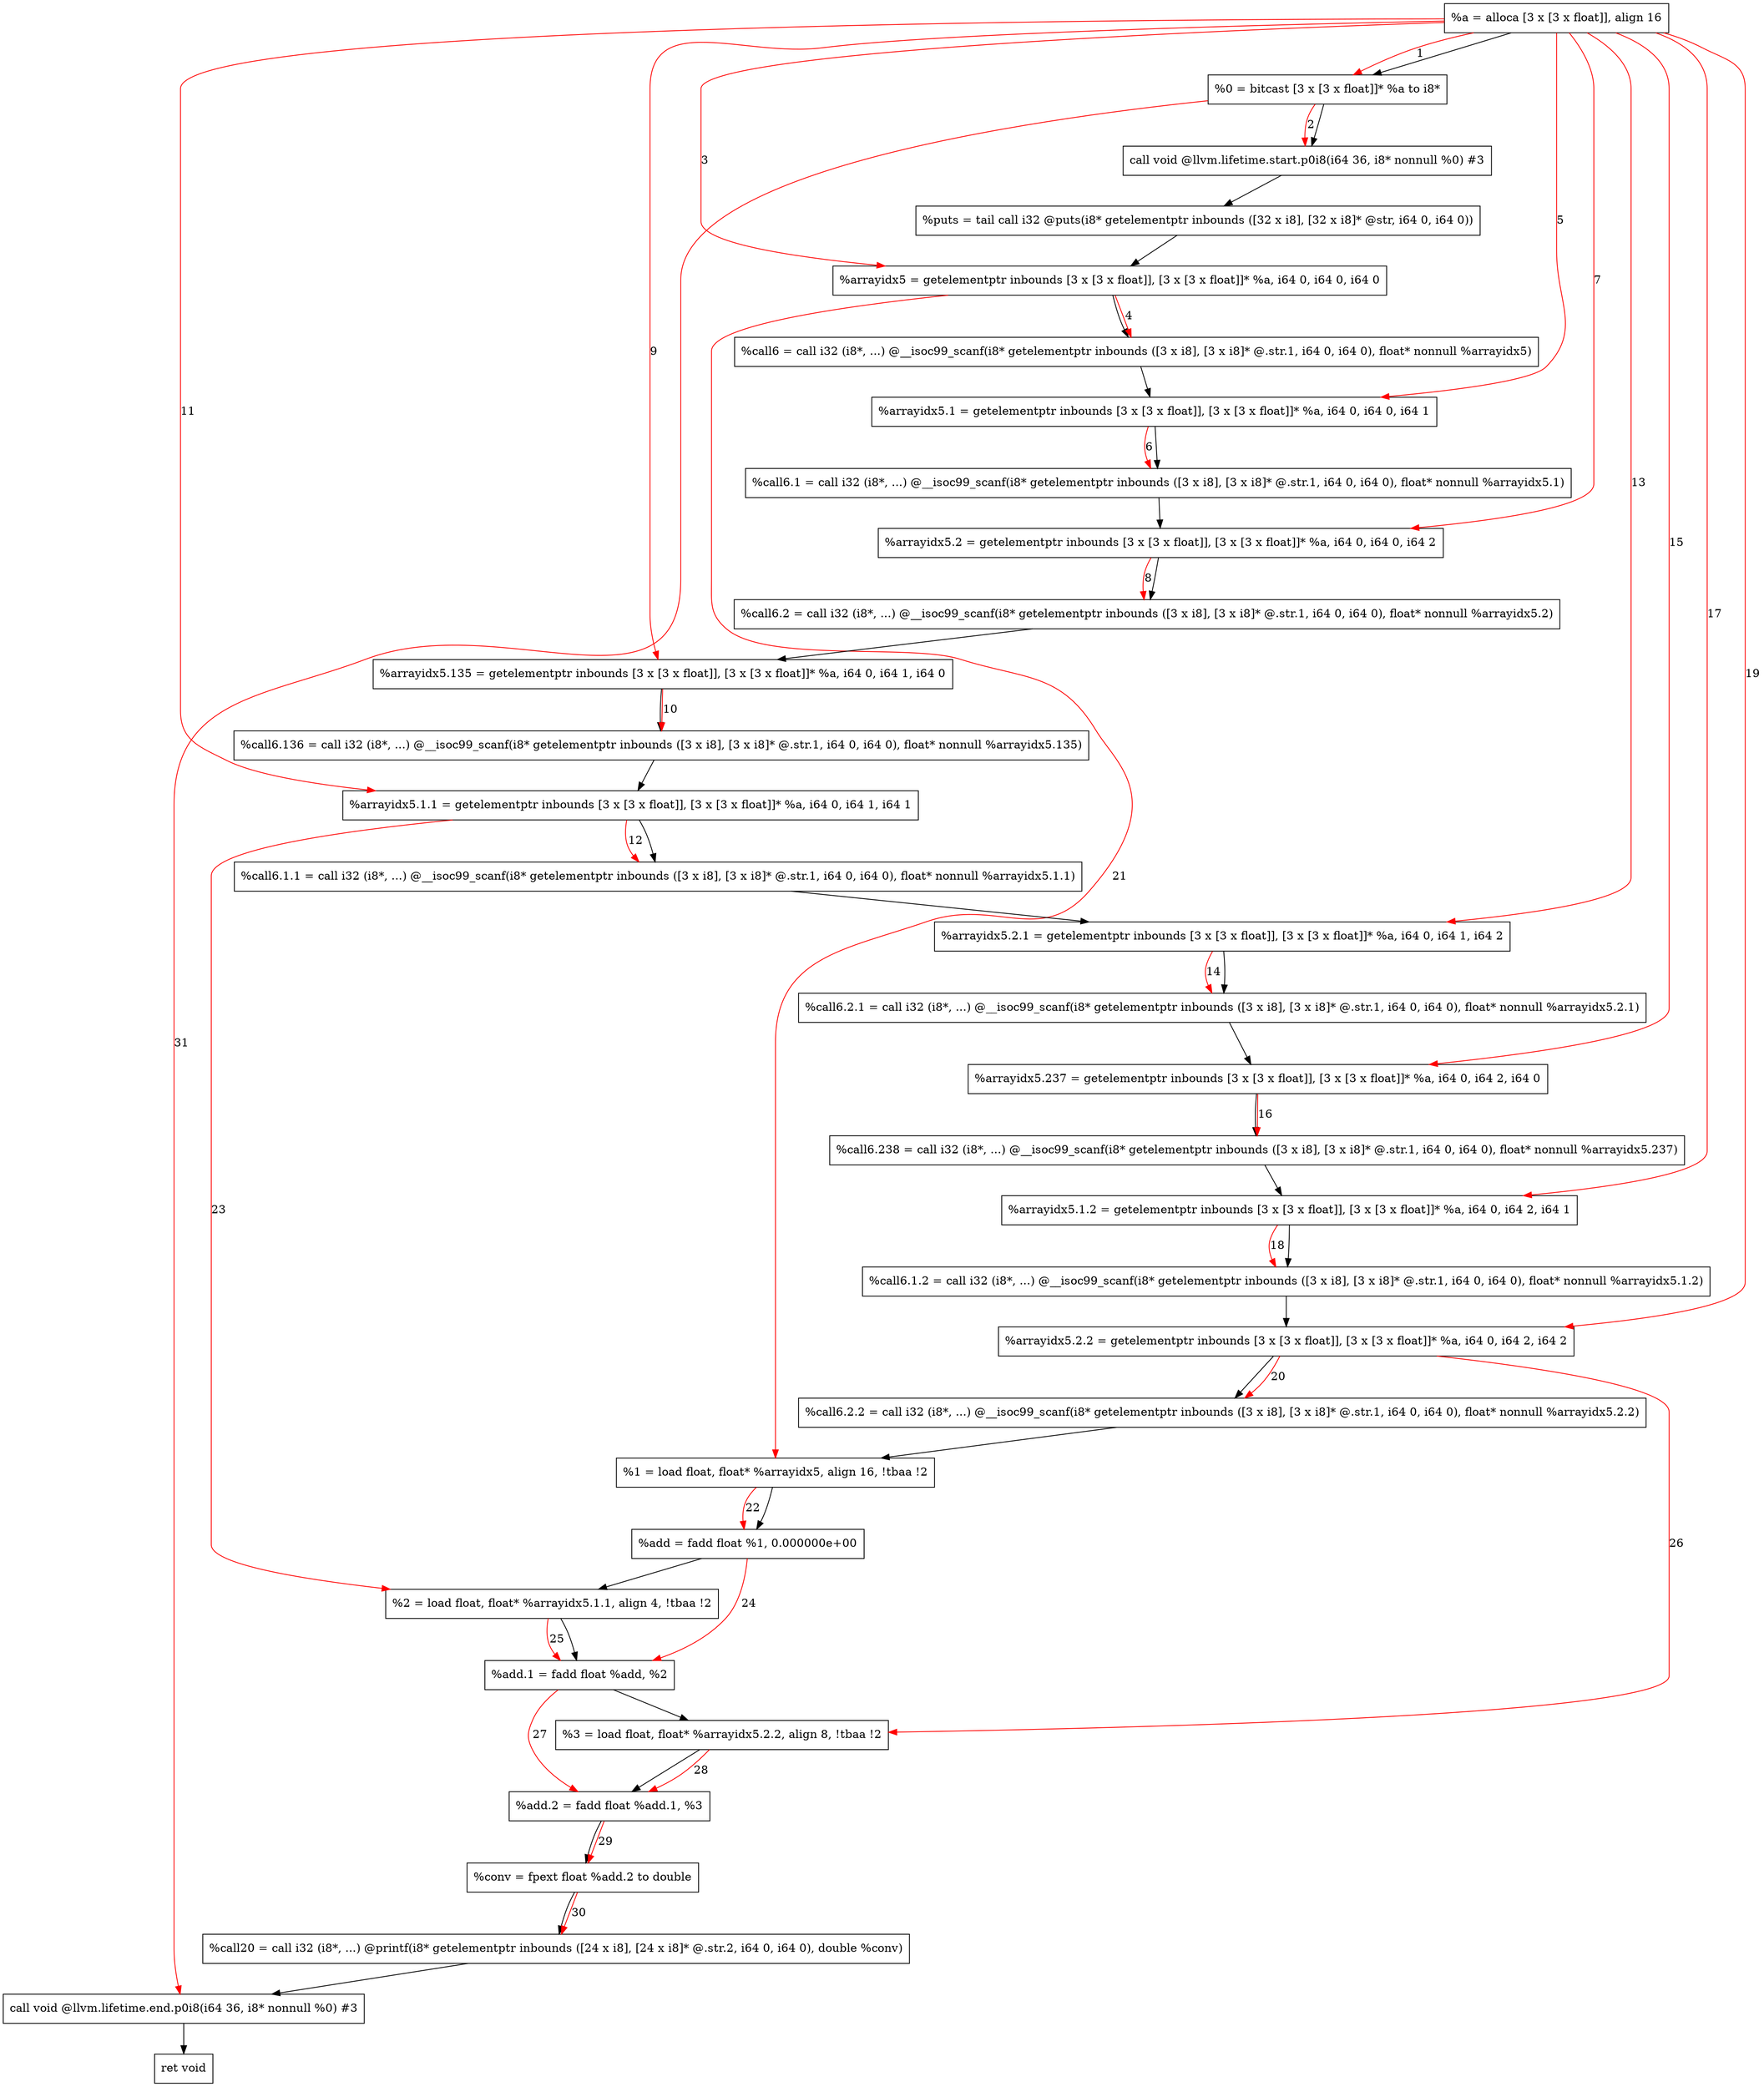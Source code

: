 digraph "CDFG for'func' function" {
	Node0x5573de644e58[shape=record, label="  %a = alloca [3 x [3 x float]], align 16"]
	Node0x5573de645518[shape=record, label="  %0 = bitcast [3 x [3 x float]]* %a to i8*"]
	Node0x5573de645978[shape=record, label="  call void @llvm.lifetime.start.p0i8(i64 36, i8* nonnull %0) #3"]
	Node0x5573de645d90[shape=record, label="  %puts = tail call i32 @puts(i8* getelementptr inbounds ([32 x i8], [32 x i8]* @str, i64 0, i64 0))"]
	Node0x5573de645eb0[shape=record, label="  %arrayidx5 = getelementptr inbounds [3 x [3 x float]], [3 x [3 x float]]* %a, i64 0, i64 0, i64 0"]
	Node0x5573de6460d8[shape=record, label="  %call6 = call i32 (i8*, ...) @__isoc99_scanf(i8* getelementptr inbounds ([3 x i8], [3 x i8]* @.str.1, i64 0, i64 0), float* nonnull %arrayidx5)"]
	Node0x5573de646210[shape=record, label="  %arrayidx5.1 = getelementptr inbounds [3 x [3 x float]], [3 x [3 x float]]* %a, i64 0, i64 0, i64 1"]
	Node0x5573de6462f8[shape=record, label="  %call6.1 = call i32 (i8*, ...) @__isoc99_scanf(i8* getelementptr inbounds ([3 x i8], [3 x i8]* @.str.1, i64 0, i64 0), float* nonnull %arrayidx5.1)"]
	Node0x5573de646430[shape=record, label="  %arrayidx5.2 = getelementptr inbounds [3 x [3 x float]], [3 x [3 x float]]* %a, i64 0, i64 0, i64 2"]
	Node0x5573de646518[shape=record, label="  %call6.2 = call i32 (i8*, ...) @__isoc99_scanf(i8* getelementptr inbounds ([3 x i8], [3 x i8]* @.str.1, i64 0, i64 0), float* nonnull %arrayidx5.2)"]
	Node0x5573de646620[shape=record, label="  %arrayidx5.135 = getelementptr inbounds [3 x [3 x float]], [3 x [3 x float]]* %a, i64 0, i64 1, i64 0"]
	Node0x5573de646708[shape=record, label="  %call6.136 = call i32 (i8*, ...) @__isoc99_scanf(i8* getelementptr inbounds ([3 x i8], [3 x i8]* @.str.1, i64 0, i64 0), float* nonnull %arrayidx5.135)"]
	Node0x5573de646840[shape=record, label="  %arrayidx5.1.1 = getelementptr inbounds [3 x [3 x float]], [3 x [3 x float]]* %a, i64 0, i64 1, i64 1"]
	Node0x5573de646908[shape=record, label="  %call6.1.1 = call i32 (i8*, ...) @__isoc99_scanf(i8* getelementptr inbounds ([3 x i8], [3 x i8]* @.str.1, i64 0, i64 0), float* nonnull %arrayidx5.1.1)"]
	Node0x5573de646be0[shape=record, label="  %arrayidx5.2.1 = getelementptr inbounds [3 x [3 x float]], [3 x [3 x float]]* %a, i64 0, i64 1, i64 2"]
	Node0x5573de646ca8[shape=record, label="  %call6.2.1 = call i32 (i8*, ...) @__isoc99_scanf(i8* getelementptr inbounds ([3 x i8], [3 x i8]* @.str.1, i64 0, i64 0), float* nonnull %arrayidx5.2.1)"]
	Node0x5573de646de0[shape=record, label="  %arrayidx5.237 = getelementptr inbounds [3 x [3 x float]], [3 x [3 x float]]* %a, i64 0, i64 2, i64 0"]
	Node0x5573de646ea8[shape=record, label="  %call6.238 = call i32 (i8*, ...) @__isoc99_scanf(i8* getelementptr inbounds ([3 x i8], [3 x i8]* @.str.1, i64 0, i64 0), float* nonnull %arrayidx5.237)"]
	Node0x5573de646fe0[shape=record, label="  %arrayidx5.1.2 = getelementptr inbounds [3 x [3 x float]], [3 x [3 x float]]* %a, i64 0, i64 2, i64 1"]
	Node0x5573de6470a8[shape=record, label="  %call6.1.2 = call i32 (i8*, ...) @__isoc99_scanf(i8* getelementptr inbounds ([3 x i8], [3 x i8]* @.str.1, i64 0, i64 0), float* nonnull %arrayidx5.1.2)"]
	Node0x5573de6471e0[shape=record, label="  %arrayidx5.2.2 = getelementptr inbounds [3 x [3 x float]], [3 x [3 x float]]* %a, i64 0, i64 2, i64 2"]
	Node0x5573de6472a8[shape=record, label="  %call6.2.2 = call i32 (i8*, ...) @__isoc99_scanf(i8* getelementptr inbounds ([3 x i8], [3 x i8]* @.str.1, i64 0, i64 0), float* nonnull %arrayidx5.2.2)"]
	Node0x5573de647398[shape=record, label="  %1 = load float, float* %arrayidx5, align 16, !tbaa !2"]
	Node0x5573de648d10[shape=record, label="  %add = fadd float %1, 0.000000e+00"]
	Node0x5573de648d68[shape=record, label="  %2 = load float, float* %arrayidx5.1.1, align 4, !tbaa !2"]
	Node0x5573de649420[shape=record, label="  %add.1 = fadd float %add, %2"]
	Node0x5573de649478[shape=record, label="  %3 = load float, float* %arrayidx5.2.2, align 8, !tbaa !2"]
	Node0x5573de6494f0[shape=record, label="  %add.2 = fadd float %add.1, %3"]
	Node0x5573de649568[shape=record, label="  %conv = fpext float %add.2 to double"]
	Node0x5573de649a68[shape=record, label="  %call20 = call i32 (i8*, ...) @printf(i8* getelementptr inbounds ([24 x i8], [24 x i8]* @.str.2, i64 0, i64 0), double %conv)"]
	Node0x5573de649cc8[shape=record, label="  call void @llvm.lifetime.end.p0i8(i64 36, i8* nonnull %0) #3"]
	Node0x5573de649d70[shape=record, label="  ret void"]
	Node0x5573de644e58 -> Node0x5573de645518
	Node0x5573de645518 -> Node0x5573de645978
	Node0x5573de645978 -> Node0x5573de645d90
	Node0x5573de645d90 -> Node0x5573de645eb0
	Node0x5573de645eb0 -> Node0x5573de6460d8
	Node0x5573de6460d8 -> Node0x5573de646210
	Node0x5573de646210 -> Node0x5573de6462f8
	Node0x5573de6462f8 -> Node0x5573de646430
	Node0x5573de646430 -> Node0x5573de646518
	Node0x5573de646518 -> Node0x5573de646620
	Node0x5573de646620 -> Node0x5573de646708
	Node0x5573de646708 -> Node0x5573de646840
	Node0x5573de646840 -> Node0x5573de646908
	Node0x5573de646908 -> Node0x5573de646be0
	Node0x5573de646be0 -> Node0x5573de646ca8
	Node0x5573de646ca8 -> Node0x5573de646de0
	Node0x5573de646de0 -> Node0x5573de646ea8
	Node0x5573de646ea8 -> Node0x5573de646fe0
	Node0x5573de646fe0 -> Node0x5573de6470a8
	Node0x5573de6470a8 -> Node0x5573de6471e0
	Node0x5573de6471e0 -> Node0x5573de6472a8
	Node0x5573de6472a8 -> Node0x5573de647398
	Node0x5573de647398 -> Node0x5573de648d10
	Node0x5573de648d10 -> Node0x5573de648d68
	Node0x5573de648d68 -> Node0x5573de649420
	Node0x5573de649420 -> Node0x5573de649478
	Node0x5573de649478 -> Node0x5573de6494f0
	Node0x5573de6494f0 -> Node0x5573de649568
	Node0x5573de649568 -> Node0x5573de649a68
	Node0x5573de649a68 -> Node0x5573de649cc8
	Node0x5573de649cc8 -> Node0x5573de649d70
edge [color=red]
	Node0x5573de644e58 -> Node0x5573de645518[label="1"]
	Node0x5573de645518 -> Node0x5573de645978[label="2"]
	Node0x5573de644e58 -> Node0x5573de645eb0[label="3"]
	Node0x5573de645eb0 -> Node0x5573de6460d8[label="4"]
	Node0x5573de644e58 -> Node0x5573de646210[label="5"]
	Node0x5573de646210 -> Node0x5573de6462f8[label="6"]
	Node0x5573de644e58 -> Node0x5573de646430[label="7"]
	Node0x5573de646430 -> Node0x5573de646518[label="8"]
	Node0x5573de644e58 -> Node0x5573de646620[label="9"]
	Node0x5573de646620 -> Node0x5573de646708[label="10"]
	Node0x5573de644e58 -> Node0x5573de646840[label="11"]
	Node0x5573de646840 -> Node0x5573de646908[label="12"]
	Node0x5573de644e58 -> Node0x5573de646be0[label="13"]
	Node0x5573de646be0 -> Node0x5573de646ca8[label="14"]
	Node0x5573de644e58 -> Node0x5573de646de0[label="15"]
	Node0x5573de646de0 -> Node0x5573de646ea8[label="16"]
	Node0x5573de644e58 -> Node0x5573de646fe0[label="17"]
	Node0x5573de646fe0 -> Node0x5573de6470a8[label="18"]
	Node0x5573de644e58 -> Node0x5573de6471e0[label="19"]
	Node0x5573de6471e0 -> Node0x5573de6472a8[label="20"]
	Node0x5573de645eb0 -> Node0x5573de647398[label="21"]
	Node0x5573de647398 -> Node0x5573de648d10[label="22"]
	Node0x5573de646840 -> Node0x5573de648d68[label="23"]
	Node0x5573de648d10 -> Node0x5573de649420[label="24"]
	Node0x5573de648d68 -> Node0x5573de649420[label="25"]
	Node0x5573de6471e0 -> Node0x5573de649478[label="26"]
	Node0x5573de649420 -> Node0x5573de6494f0[label="27"]
	Node0x5573de649478 -> Node0x5573de6494f0[label="28"]
	Node0x5573de6494f0 -> Node0x5573de649568[label="29"]
	Node0x5573de649568 -> Node0x5573de649a68[label="30"]
	Node0x5573de645518 -> Node0x5573de649cc8[label="31"]
}
